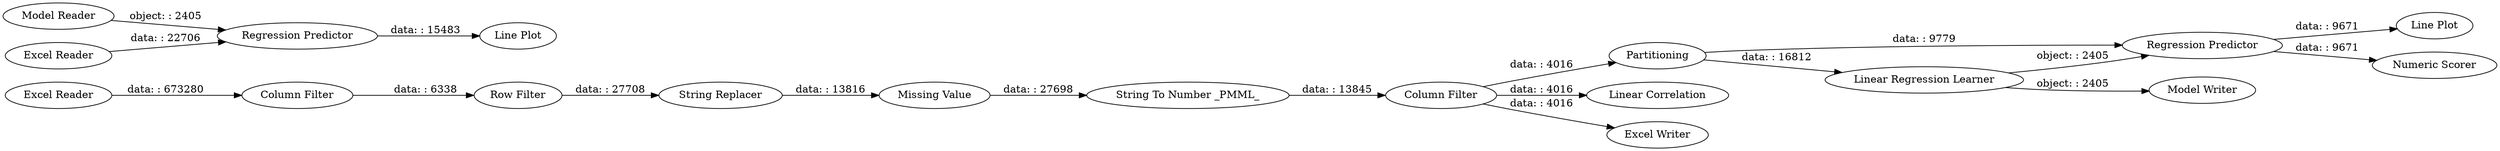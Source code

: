 digraph {
	"8689210413013083417_19" [label="Regression Predictor"]
	"8689210413013083417_18" [label="Linear Regression Learner"]
	"8689210413013083417_16" [label=Partitioning]
	"8689210413013083417_29" [label="Excel Reader"]
	"8689210413013083417_27" [label="Regression Predictor"]
	"8689210413013083417_26" [label="Model Reader"]
	"8689210413013083417_2" [label="Column Filter"]
	"8689210413013083417_14" [label="Column Filter"]
	"8689210413013083417_23" [label="Line Plot"]
	"8689210413013083417_5" [label="Missing Value"]
	"8689210413013083417_21" [label="Numeric Scorer"]
	"8689210413013083417_15" [label="Linear Correlation"]
	"8689210413013083417_4" [label="String Replacer"]
	"8689210413013083417_30" [label="Line Plot"]
	"8689210413013083417_28" [label="Excel Reader"]
	"8689210413013083417_24" [label="Excel Writer"]
	"8689210413013083417_3" [label="Row Filter"]
	"8689210413013083417_20" [label="Model Writer"]
	"8689210413013083417_6" [label="String To Number _PMML_"]
	"8689210413013083417_29" -> "8689210413013083417_2" [label="data: : 673280"]
	"8689210413013083417_5" -> "8689210413013083417_6" [label="data: : 27698"]
	"8689210413013083417_19" -> "8689210413013083417_21" [label="data: : 9671"]
	"8689210413013083417_16" -> "8689210413013083417_18" [label="data: : 16812"]
	"8689210413013083417_16" -> "8689210413013083417_19" [label="data: : 9779"]
	"8689210413013083417_14" -> "8689210413013083417_16" [label="data: : 4016"]
	"8689210413013083417_6" -> "8689210413013083417_14" [label="data: : 13845"]
	"8689210413013083417_18" -> "8689210413013083417_19" [label="object: : 2405"]
	"8689210413013083417_19" -> "8689210413013083417_23" [label="data: : 9671"]
	"8689210413013083417_14" -> "8689210413013083417_15" [label="data: : 4016"]
	"8689210413013083417_26" -> "8689210413013083417_27" [label="object: : 2405"]
	"8689210413013083417_2" -> "8689210413013083417_3" [label="data: : 6338"]
	"8689210413013083417_14" -> "8689210413013083417_24" [label="data: : 4016"]
	"8689210413013083417_4" -> "8689210413013083417_5" [label="data: : 13816"]
	"8689210413013083417_27" -> "8689210413013083417_30" [label="data: : 15483"]
	"8689210413013083417_18" -> "8689210413013083417_20" [label="object: : 2405"]
	"8689210413013083417_28" -> "8689210413013083417_27" [label="data: : 22706"]
	"8689210413013083417_3" -> "8689210413013083417_4" [label="data: : 27708"]
	rankdir=LR
}
